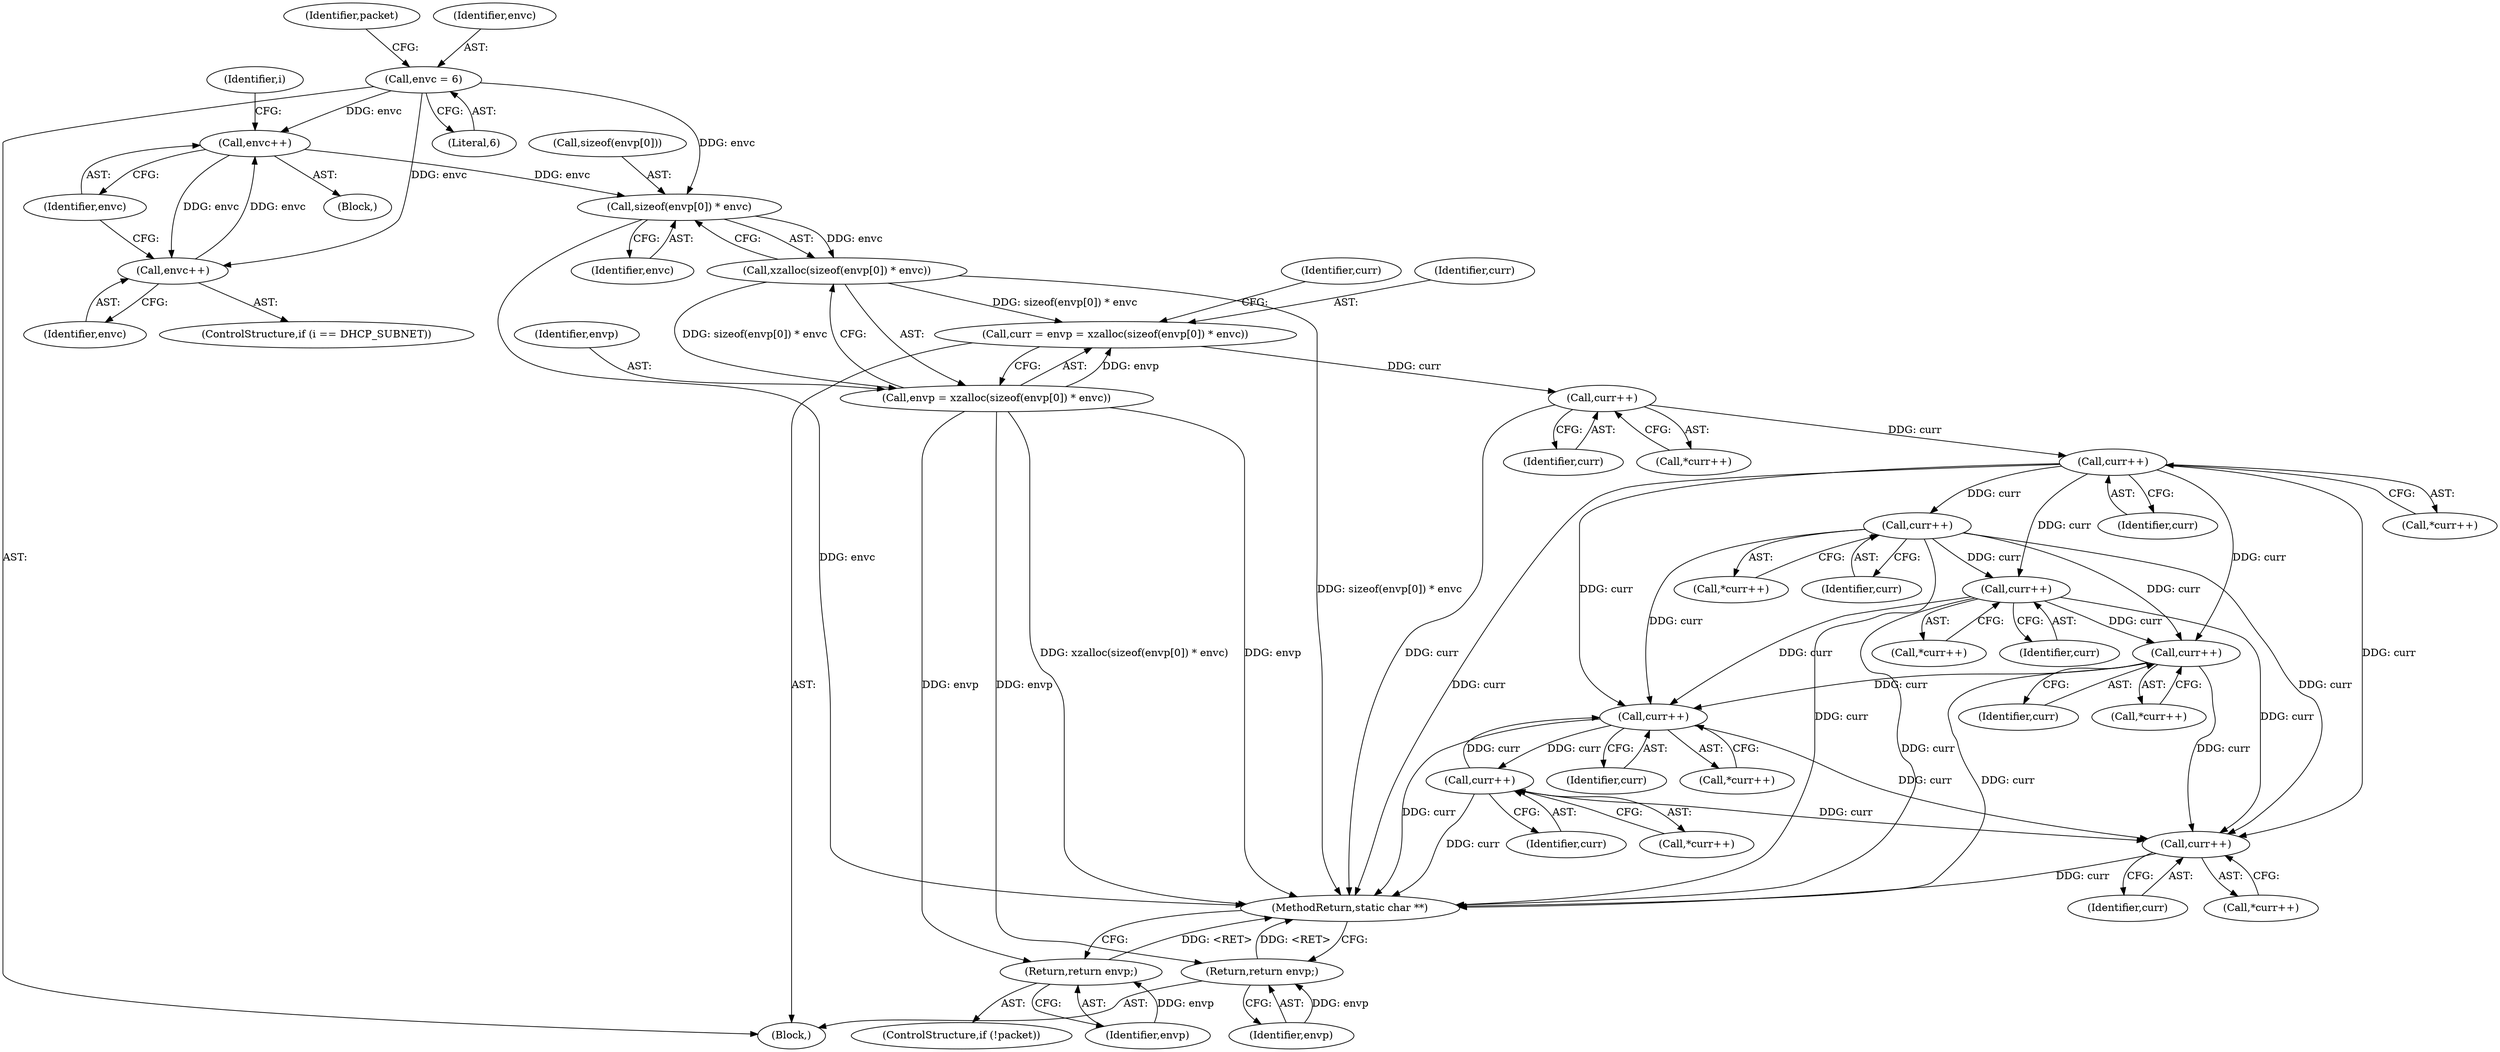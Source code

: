 digraph "0_busybox_74d9f1ba37010face4bd1449df4d60dd84450b06_0@API" {
"1000185" [label="(Call,sizeof(envp[0]) * envc)"];
"1000134" [label="(Call,envc = 6)"];
"1000173" [label="(Call,envc++)"];
"1000171" [label="(Call,envc++)"];
"1000184" [label="(Call,xzalloc(sizeof(envp[0]) * envc))"];
"1000180" [label="(Call,curr = envp = xzalloc(sizeof(envp[0]) * envc))"];
"1000201" [label="(Call,curr++)"];
"1000226" [label="(Call,curr++)"];
"1000251" [label="(Call,curr++)"];
"1000275" [label="(Call,curr++)"];
"1000299" [label="(Call,curr++)"];
"1000358" [label="(Call,curr++)"];
"1000378" [label="(Call,curr++)"];
"1000464" [label="(Call,curr++)"];
"1000182" [label="(Call,envp = xzalloc(sizeof(envp[0]) * envc))"];
"1000206" [label="(Return,return envp;)"];
"1000468" [label="(Return,return envp;)"];
"1000157" [label="(Block,)"];
"1000358" [label="(Call,curr++)"];
"1000180" [label="(Call,curr = envp = xzalloc(sizeof(envp[0]) * envc))"];
"1000190" [label="(Identifier,envc)"];
"1000468" [label="(Return,return envp;)"];
"1000136" [label="(Literal,6)"];
"1000377" [label="(Call,*curr++)"];
"1000174" [label="(Identifier,envc)"];
"1000252" [label="(Identifier,curr)"];
"1000183" [label="(Identifier,envp)"];
"1000193" [label="(Identifier,curr)"];
"1000378" [label="(Call,curr++)"];
"1000359" [label="(Identifier,curr)"];
"1000200" [label="(Call,*curr++)"];
"1000184" [label="(Call,xzalloc(sizeof(envp[0]) * envc))"];
"1000138" [label="(Identifier,packet)"];
"1000186" [label="(Call,sizeof(envp[0]))"];
"1000207" [label="(Identifier,envp)"];
"1000379" [label="(Identifier,curr)"];
"1000251" [label="(Call,curr++)"];
"1000298" [label="(Call,*curr++)"];
"1000181" [label="(Identifier,curr)"];
"1000470" [label="(MethodReturn,static char **)"];
"1000226" [label="(Call,curr++)"];
"1000185" [label="(Call,sizeof(envp[0]) * envc)"];
"1000300" [label="(Identifier,curr)"];
"1000465" [label="(Identifier,curr)"];
"1000117" [label="(Block,)"];
"1000274" [label="(Call,*curr++)"];
"1000134" [label="(Call,envc = 6)"];
"1000202" [label="(Identifier,curr)"];
"1000206" [label="(Return,return envp;)"];
"1000299" [label="(Call,curr++)"];
"1000225" [label="(Call,*curr++)"];
"1000276" [label="(Identifier,curr)"];
"1000135" [label="(Identifier,envc)"];
"1000227" [label="(Identifier,curr)"];
"1000172" [label="(Identifier,envc)"];
"1000203" [label="(ControlStructure,if (!packet))"];
"1000275" [label="(Call,curr++)"];
"1000171" [label="(Call,envc++)"];
"1000469" [label="(Identifier,envp)"];
"1000173" [label="(Call,envc++)"];
"1000182" [label="(Call,envp = xzalloc(sizeof(envp[0]) * envc))"];
"1000250" [label="(Call,*curr++)"];
"1000201" [label="(Call,curr++)"];
"1000167" [label="(ControlStructure,if (i == DHCP_SUBNET))"];
"1000177" [label="(Identifier,i)"];
"1000357" [label="(Call,*curr++)"];
"1000464" [label="(Call,curr++)"];
"1000463" [label="(Call,*curr++)"];
"1000185" -> "1000184"  [label="AST: "];
"1000185" -> "1000190"  [label="CFG: "];
"1000186" -> "1000185"  [label="AST: "];
"1000190" -> "1000185"  [label="AST: "];
"1000184" -> "1000185"  [label="CFG: "];
"1000185" -> "1000470"  [label="DDG: envc"];
"1000185" -> "1000184"  [label="DDG: envc"];
"1000134" -> "1000185"  [label="DDG: envc"];
"1000173" -> "1000185"  [label="DDG: envc"];
"1000134" -> "1000117"  [label="AST: "];
"1000134" -> "1000136"  [label="CFG: "];
"1000135" -> "1000134"  [label="AST: "];
"1000136" -> "1000134"  [label="AST: "];
"1000138" -> "1000134"  [label="CFG: "];
"1000134" -> "1000171"  [label="DDG: envc"];
"1000134" -> "1000173"  [label="DDG: envc"];
"1000173" -> "1000157"  [label="AST: "];
"1000173" -> "1000174"  [label="CFG: "];
"1000174" -> "1000173"  [label="AST: "];
"1000177" -> "1000173"  [label="CFG: "];
"1000173" -> "1000171"  [label="DDG: envc"];
"1000171" -> "1000173"  [label="DDG: envc"];
"1000171" -> "1000167"  [label="AST: "];
"1000171" -> "1000172"  [label="CFG: "];
"1000172" -> "1000171"  [label="AST: "];
"1000174" -> "1000171"  [label="CFG: "];
"1000184" -> "1000182"  [label="AST: "];
"1000182" -> "1000184"  [label="CFG: "];
"1000184" -> "1000470"  [label="DDG: sizeof(envp[0]) * envc"];
"1000184" -> "1000180"  [label="DDG: sizeof(envp[0]) * envc"];
"1000184" -> "1000182"  [label="DDG: sizeof(envp[0]) * envc"];
"1000180" -> "1000117"  [label="AST: "];
"1000180" -> "1000182"  [label="CFG: "];
"1000181" -> "1000180"  [label="AST: "];
"1000182" -> "1000180"  [label="AST: "];
"1000193" -> "1000180"  [label="CFG: "];
"1000182" -> "1000180"  [label="DDG: envp"];
"1000180" -> "1000201"  [label="DDG: curr"];
"1000201" -> "1000200"  [label="AST: "];
"1000201" -> "1000202"  [label="CFG: "];
"1000202" -> "1000201"  [label="AST: "];
"1000200" -> "1000201"  [label="CFG: "];
"1000201" -> "1000470"  [label="DDG: curr"];
"1000201" -> "1000226"  [label="DDG: curr"];
"1000226" -> "1000225"  [label="AST: "];
"1000226" -> "1000227"  [label="CFG: "];
"1000227" -> "1000226"  [label="AST: "];
"1000225" -> "1000226"  [label="CFG: "];
"1000226" -> "1000470"  [label="DDG: curr"];
"1000226" -> "1000251"  [label="DDG: curr"];
"1000226" -> "1000275"  [label="DDG: curr"];
"1000226" -> "1000299"  [label="DDG: curr"];
"1000226" -> "1000358"  [label="DDG: curr"];
"1000226" -> "1000464"  [label="DDG: curr"];
"1000251" -> "1000250"  [label="AST: "];
"1000251" -> "1000252"  [label="CFG: "];
"1000252" -> "1000251"  [label="AST: "];
"1000250" -> "1000251"  [label="CFG: "];
"1000251" -> "1000470"  [label="DDG: curr"];
"1000251" -> "1000275"  [label="DDG: curr"];
"1000251" -> "1000299"  [label="DDG: curr"];
"1000251" -> "1000358"  [label="DDG: curr"];
"1000251" -> "1000464"  [label="DDG: curr"];
"1000275" -> "1000274"  [label="AST: "];
"1000275" -> "1000276"  [label="CFG: "];
"1000276" -> "1000275"  [label="AST: "];
"1000274" -> "1000275"  [label="CFG: "];
"1000275" -> "1000470"  [label="DDG: curr"];
"1000275" -> "1000299"  [label="DDG: curr"];
"1000275" -> "1000358"  [label="DDG: curr"];
"1000275" -> "1000464"  [label="DDG: curr"];
"1000299" -> "1000298"  [label="AST: "];
"1000299" -> "1000300"  [label="CFG: "];
"1000300" -> "1000299"  [label="AST: "];
"1000298" -> "1000299"  [label="CFG: "];
"1000299" -> "1000470"  [label="DDG: curr"];
"1000299" -> "1000358"  [label="DDG: curr"];
"1000299" -> "1000464"  [label="DDG: curr"];
"1000358" -> "1000357"  [label="AST: "];
"1000358" -> "1000359"  [label="CFG: "];
"1000359" -> "1000358"  [label="AST: "];
"1000357" -> "1000358"  [label="CFG: "];
"1000358" -> "1000470"  [label="DDG: curr"];
"1000378" -> "1000358"  [label="DDG: curr"];
"1000358" -> "1000378"  [label="DDG: curr"];
"1000358" -> "1000464"  [label="DDG: curr"];
"1000378" -> "1000377"  [label="AST: "];
"1000378" -> "1000379"  [label="CFG: "];
"1000379" -> "1000378"  [label="AST: "];
"1000377" -> "1000378"  [label="CFG: "];
"1000378" -> "1000470"  [label="DDG: curr"];
"1000378" -> "1000464"  [label="DDG: curr"];
"1000464" -> "1000463"  [label="AST: "];
"1000464" -> "1000465"  [label="CFG: "];
"1000465" -> "1000464"  [label="AST: "];
"1000463" -> "1000464"  [label="CFG: "];
"1000464" -> "1000470"  [label="DDG: curr"];
"1000183" -> "1000182"  [label="AST: "];
"1000182" -> "1000470"  [label="DDG: xzalloc(sizeof(envp[0]) * envc)"];
"1000182" -> "1000470"  [label="DDG: envp"];
"1000182" -> "1000206"  [label="DDG: envp"];
"1000182" -> "1000468"  [label="DDG: envp"];
"1000206" -> "1000203"  [label="AST: "];
"1000206" -> "1000207"  [label="CFG: "];
"1000207" -> "1000206"  [label="AST: "];
"1000470" -> "1000206"  [label="CFG: "];
"1000206" -> "1000470"  [label="DDG: <RET>"];
"1000207" -> "1000206"  [label="DDG: envp"];
"1000468" -> "1000117"  [label="AST: "];
"1000468" -> "1000469"  [label="CFG: "];
"1000469" -> "1000468"  [label="AST: "];
"1000470" -> "1000468"  [label="CFG: "];
"1000468" -> "1000470"  [label="DDG: <RET>"];
"1000469" -> "1000468"  [label="DDG: envp"];
}
